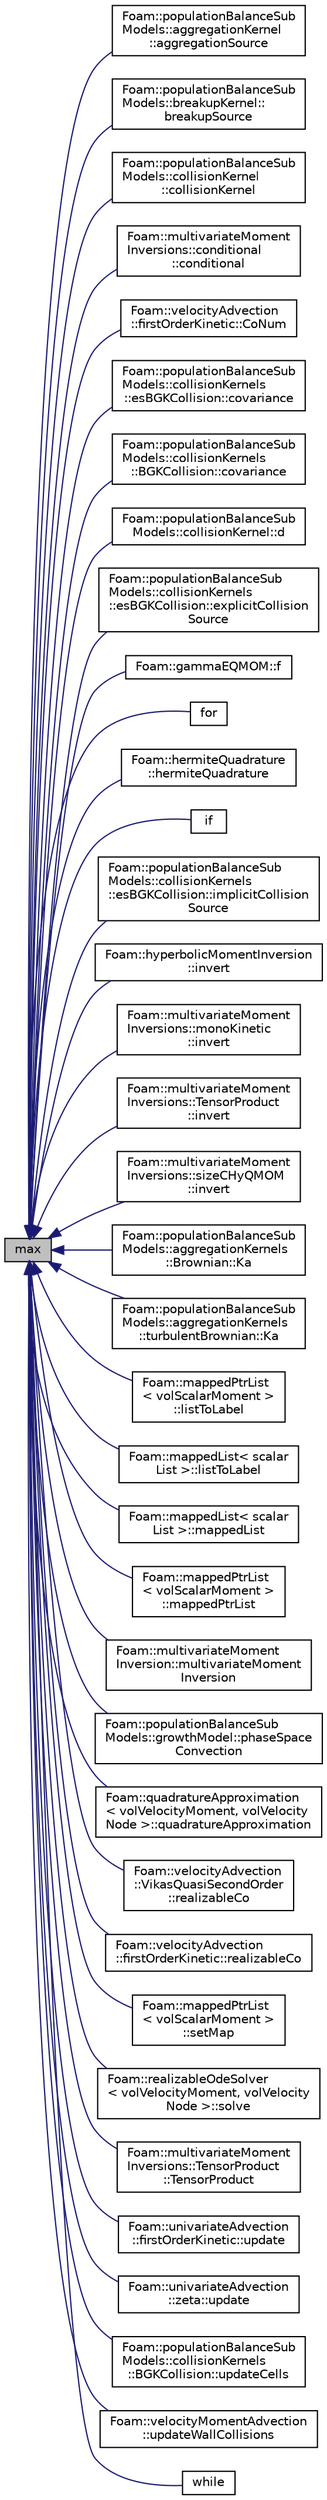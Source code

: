 digraph "max"
{
  bgcolor="transparent";
  edge [fontname="Helvetica",fontsize="10",labelfontname="Helvetica",labelfontsize="10"];
  node [fontname="Helvetica",fontsize="10",shape=record];
  rankdir="LR";
  Node85 [label="max",height=0.2,width=0.4,color="black", fillcolor="grey75", style="filled", fontcolor="black"];
  Node85 -> Node86 [dir="back",color="midnightblue",fontsize="10",style="solid",fontname="Helvetica"];
  Node86 [label="Foam::populationBalanceSub\lModels::aggregationKernel\l::aggregationSource",height=0.2,width=0.4,color="black",URL="$a02080.html#a5592a4ae72635367e55a95e5383f9501",tooltip="Return aggregation source terms. "];
  Node85 -> Node87 [dir="back",color="midnightblue",fontsize="10",style="solid",fontname="Helvetica"];
  Node87 [label="Foam::populationBalanceSub\lModels::breakupKernel::\lbreakupSource",height=0.2,width=0.4,color="black",URL="$a02112.html#ae1a303d17774d86168aaf91577ad93ce",tooltip="Return Breakup source term. "];
  Node85 -> Node88 [dir="back",color="midnightblue",fontsize="10",style="solid",fontname="Helvetica"];
  Node88 [label="Foam::populationBalanceSub\lModels::collisionKernel\l::collisionKernel",height=0.2,width=0.4,color="black",URL="$a02140.html#a43b8744f342d2e41977b0c94ca71d19b",tooltip="Construct from components. "];
  Node85 -> Node89 [dir="back",color="midnightblue",fontsize="10",style="solid",fontname="Helvetica"];
  Node89 [label="Foam::multivariateMoment\lInversions::conditional\l::conditional",height=0.2,width=0.4,color="black",URL="$a01972.html#af526c6adb15012a50745dacd1adb4822"];
  Node85 -> Node90 [dir="back",color="midnightblue",fontsize="10",style="solid",fontname="Helvetica"];
  Node90 [label="Foam::velocityAdvection\l::firstOrderKinetic::CoNum",height=0.2,width=0.4,color="black",URL="$a01956.html#ab99961f39048a62a24dfa4d50a1d9ebc",tooltip="Return the maximum Courant number based on velocities. "];
  Node85 -> Node91 [dir="back",color="midnightblue",fontsize="10",style="solid",fontname="Helvetica"];
  Node91 [label="Foam::populationBalanceSub\lModels::collisionKernels\l::esBGKCollision::covariance",height=0.2,width=0.4,color="black",URL="$a02144.html#aaa66ff45b513af474d38b4138817db43",tooltip="Return the covariance tensor using quadrature moments. "];
  Node85 -> Node92 [dir="back",color="midnightblue",fontsize="10",style="solid",fontname="Helvetica"];
  Node92 [label="Foam::populationBalanceSub\lModels::collisionKernels\l::BGKCollision::covariance",height=0.2,width=0.4,color="black",URL="$a02132.html#aaa66ff45b513af474d38b4138817db43",tooltip="Return the covariance tensor using quadrature moments. "];
  Node85 -> Node93 [dir="back",color="midnightblue",fontsize="10",style="solid",fontname="Helvetica"];
  Node93 [label="Foam::populationBalanceSub\lModels::collisionKernel::d",height=0.2,width=0.4,color="black",URL="$a02140.html#a1ef47a613eee69d20538e2c791b691d0",tooltip="Return the diameter given a node and cell. "];
  Node85 -> Node94 [dir="back",color="midnightblue",fontsize="10",style="solid",fontname="Helvetica"];
  Node94 [label="Foam::populationBalanceSub\lModels::collisionKernels\l::esBGKCollision::explicitCollision\lSource",height=0.2,width=0.4,color="black",URL="$a02144.html#af171162507e90e184cc717f790994747",tooltip="Return explicit collision source term. "];
  Node85 -> Node95 [dir="back",color="midnightblue",fontsize="10",style="solid",fontname="Helvetica"];
  Node95 [label="Foam::gammaEQMOM::f",height=0.2,width=0.4,color="black",URL="$a02024.html#ae660e54162d92f5cea8aaded723ff23c",tooltip="Return the sum of the kernel density functions at a field of points. "];
  Node85 -> Node96 [dir="back",color="midnightblue",fontsize="10",style="solid",fontname="Helvetica"];
  Node96 [label="for",height=0.2,width=0.4,color="black",URL="$a01589.html#a5ba077ea50f77271f9de1a93fd2ac7ec"];
  Node85 -> Node97 [dir="back",color="midnightblue",fontsize="10",style="solid",fontname="Helvetica"];
  Node97 [label="Foam::hermiteQuadrature\l::hermiteQuadrature",height=0.2,width=0.4,color="black",URL="$a01892.html#a54fda1eff92961a4338bb81d11e3eac7",tooltip="Construct from a scalarDiagonalMatrix. "];
  Node85 -> Node98 [dir="back",color="midnightblue",fontsize="10",style="solid",fontname="Helvetica"];
  Node98 [label="if",height=0.2,width=0.4,color="black",URL="$a00851.html#ae4fe5b9aff729225c9283511eb7794d3"];
  Node85 -> Node99 [dir="back",color="midnightblue",fontsize="10",style="solid",fontname="Helvetica"];
  Node99 [label="Foam::populationBalanceSub\lModels::collisionKernels\l::esBGKCollision::implicitCollision\lSource",height=0.2,width=0.4,color="black",URL="$a02144.html#a4b834804326a1b050c84469c05c232fc",tooltip="Return implicit collision source matrix. "];
  Node85 -> Node100 [dir="back",color="midnightblue",fontsize="10",style="solid",fontname="Helvetica"];
  Node100 [label="Foam::hyperbolicMomentInversion\l::invert",height=0.2,width=0.4,color="black",URL="$a02008.html#af2d72953108395e48c42760a2f79fa5b",tooltip="Invert the set of moments to compute weights and abscissae. "];
  Node85 -> Node101 [dir="back",color="midnightblue",fontsize="10",style="solid",fontname="Helvetica"];
  Node101 [label="Foam::multivariateMoment\lInversions::monoKinetic\l::invert",height=0.2,width=0.4,color="black",URL="$a01980.html#ae6813b534d14729b1f14771df0910a87",tooltip="Invert moments to find weights and abscissae. "];
  Node85 -> Node102 [dir="back",color="midnightblue",fontsize="10",style="solid",fontname="Helvetica"];
  Node102 [label="Foam::multivariateMoment\lInversions::TensorProduct\l::invert",height=0.2,width=0.4,color="black",URL="$a01992.html#ae6813b534d14729b1f14771df0910a87",tooltip="Invert moments to find weights and abscissae. "];
  Node85 -> Node103 [dir="back",color="midnightblue",fontsize="10",style="solid",fontname="Helvetica"];
  Node103 [label="Foam::multivariateMoment\lInversions::sizeCHyQMOM\l::invert",height=0.2,width=0.4,color="black",URL="$a01988.html#ae6813b534d14729b1f14771df0910a87",tooltip="Invert moments to find weights and abscissae. "];
  Node85 -> Node104 [dir="back",color="midnightblue",fontsize="10",style="solid",fontname="Helvetica"];
  Node104 [label="Foam::populationBalanceSub\lModels::aggregationKernels\l::Brownian::Ka",height=0.2,width=0.4,color="black",URL="$a02084.html#a3a5510fce9094461685717d84f4fe6fe",tooltip="Aggregation kernel. "];
  Node85 -> Node105 [dir="back",color="midnightblue",fontsize="10",style="solid",fontname="Helvetica"];
  Node105 [label="Foam::populationBalanceSub\lModels::aggregationKernels\l::turbulentBrownian::Ka",height=0.2,width=0.4,color="black",URL="$a02104.html#a3a5510fce9094461685717d84f4fe6fe",tooltip="Aggregation kernel. "];
  Node85 -> Node106 [dir="back",color="midnightblue",fontsize="10",style="solid",fontname="Helvetica"];
  Node106 [label="Foam::mappedPtrList\l\< volScalarMoment \>\l::listToLabel",height=0.2,width=0.4,color="black",URL="$a01872.html#a390665a2f71c4098246cf7a0b7c9c7d4",tooltip="Convert a list of labels to a single label. {0, 2, 3} -> 23. "];
  Node85 -> Node107 [dir="back",color="midnightblue",fontsize="10",style="solid",fontname="Helvetica"];
  Node107 [label="Foam::mappedList\< scalar\lList \>::listToLabel",height=0.2,width=0.4,color="black",URL="$a01868.html#a390665a2f71c4098246cf7a0b7c9c7d4",tooltip="Convert a list of labels to a single label. {0, 2, 3} -> 23. "];
  Node85 -> Node108 [dir="back",color="midnightblue",fontsize="10",style="solid",fontname="Helvetica"];
  Node108 [label="Foam::mappedList\< scalar\lList \>::mappedList",height=0.2,width=0.4,color="black",URL="$a01868.html#a26c9f78a6214239296c4c608c869df00",tooltip="Construct from size and labelListList. "];
  Node85 -> Node109 [dir="back",color="midnightblue",fontsize="10",style="solid",fontname="Helvetica"];
  Node109 [label="Foam::mappedPtrList\l\< volScalarMoment \>\l::mappedPtrList",height=0.2,width=0.4,color="black",URL="$a01872.html#a318129ce4d6db1faa1bfb0bc908d8b8e",tooltip="Construct from size and labelListList. "];
  Node85 -> Node110 [dir="back",color="midnightblue",fontsize="10",style="solid",fontname="Helvetica"];
  Node110 [label="Foam::multivariateMoment\lInversion::multivariateMoment\lInversion",height=0.2,width=0.4,color="black",URL="$a01984.html#a29806fac31773d6f708b4cd22920cffe"];
  Node85 -> Node111 [dir="back",color="midnightblue",fontsize="10",style="solid",fontname="Helvetica"];
  Node111 [label="Foam::populationBalanceSub\lModels::growthModel::phaseSpace\lConvection",height=0.2,width=0.4,color="black",URL="$a02204.html#ac45301c39b1491be1ff2d9af4da6c539",tooltip="Return phase space convection. "];
  Node85 -> Node112 [dir="back",color="midnightblue",fontsize="10",style="solid",fontname="Helvetica"];
  Node112 [label="Foam::quadratureApproximation\l\< volVelocityMoment, volVelocity\lNode \>::quadratureApproximation",height=0.2,width=0.4,color="black",URL="$a02236.html#a40c0d0bd5a41f07da2e5a713799502ff",tooltip="Construct from mesh. "];
  Node85 -> Node113 [dir="back",color="midnightblue",fontsize="10",style="solid",fontname="Helvetica"];
  Node113 [label="Foam::velocityAdvection\l::VikasQuasiSecondOrder\l::realizableCo",height=0.2,width=0.4,color="black",URL="$a01968.html#a7e02c1a350fcf9ac17189e6b20c656bb",tooltip="Return the maximum Courant number ensuring moment realizability. "];
  Node85 -> Node114 [dir="back",color="midnightblue",fontsize="10",style="solid",fontname="Helvetica"];
  Node114 [label="Foam::velocityAdvection\l::firstOrderKinetic::realizableCo",height=0.2,width=0.4,color="black",URL="$a01956.html#a7e02c1a350fcf9ac17189e6b20c656bb",tooltip="Return the maximum Courant number ensuring moment realizability. "];
  Node85 -> Node115 [dir="back",color="midnightblue",fontsize="10",style="solid",fontname="Helvetica"];
  Node115 [label="Foam::mappedPtrList\l\< volScalarMoment \>\l::setMap",height=0.2,width=0.4,color="black",URL="$a01872.html#a10361eeb8976eb97e116919362d4de10",tooltip="Set map after PtrList has been constructed. "];
  Node85 -> Node116 [dir="back",color="midnightblue",fontsize="10",style="solid",fontname="Helvetica"];
  Node116 [label="Foam::realizableOdeSolver\l\< volVelocityMoment, volVelocity\lNode \>::solve",height=0.2,width=0.4,color="black",URL="$a02256.html#a21134eb2fde29b8e9cbcb0e80cca52af",tooltip="Solve univariate PDF transport equation. "];
  Node85 -> Node117 [dir="back",color="midnightblue",fontsize="10",style="solid",fontname="Helvetica"];
  Node117 [label="Foam::multivariateMoment\lInversions::TensorProduct\l::TensorProduct",height=0.2,width=0.4,color="black",URL="$a01992.html#a04490e9c18c42432d945703f75538819"];
  Node85 -> Node118 [dir="back",color="midnightblue",fontsize="10",style="solid",fontname="Helvetica"];
  Node118 [label="Foam::univariateAdvection\l::firstOrderKinetic::update",height=0.2,width=0.4,color="black",URL="$a01940.html#ac5c54df7ed3b930268c8d7752c101725",tooltip="Update moment advection. "];
  Node85 -> Node119 [dir="back",color="midnightblue",fontsize="10",style="solid",fontname="Helvetica"];
  Node119 [label="Foam::univariateAdvection\l::zeta::update",height=0.2,width=0.4,color="black",URL="$a01952.html#ac5c54df7ed3b930268c8d7752c101725",tooltip="Update moment advection. "];
  Node85 -> Node120 [dir="back",color="midnightblue",fontsize="10",style="solid",fontname="Helvetica"];
  Node120 [label="Foam::populationBalanceSub\lModels::collisionKernels\l::BGKCollision::updateCells",height=0.2,width=0.4,color="black",URL="$a02132.html#af9ee43eb1d9fead9bb95db6574ff3394",tooltip="Update equilibrium moments. "];
  Node85 -> Node121 [dir="back",color="midnightblue",fontsize="10",style="solid",fontname="Helvetica"];
  Node121 [label="Foam::velocityMomentAdvection\l::updateWallCollisions",height=0.2,width=0.4,color="black",URL="$a01964.html#af54b0be4933924edab5d5a8c8530f886",tooltip="Protected member function. "];
  Node85 -> Node122 [dir="back",color="midnightblue",fontsize="10",style="solid",fontname="Helvetica"];
  Node122 [label="while",height=0.2,width=0.4,color="black",URL="$a00872.html#a0b9d5d8b1ecc0bf63b4c35f41598a500"];
}
